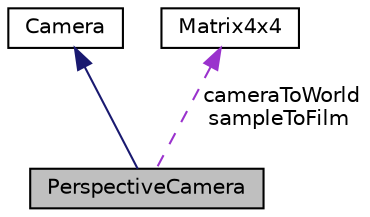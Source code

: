 digraph "PerspectiveCamera"
{
 // LATEX_PDF_SIZE
  edge [fontname="Helvetica",fontsize="10",labelfontname="Helvetica",labelfontsize="10"];
  node [fontname="Helvetica",fontsize="10",shape="box"];
  Node1 [label="PerspectiveCamera",height=0.2,width=0.4,color="black", fillcolor="grey75", style="filled", fontcolor="black",tooltip="Base class for all perspective camera."];
  Node2 -> Node1 [dir="back",color="midnightblue",fontsize="10",style="solid"];
  Node2 [label="Camera",height=0.2,width=0.4,color="black", fillcolor="white", style="filled",URL="$class_camera.html",tooltip="Base class for all camera."];
  Node3 -> Node1 [dir="back",color="darkorchid3",fontsize="10",style="dashed",label=" cameraToWorld\nsampleToFilm" ];
  Node3 [label="Matrix4x4",height=0.2,width=0.4,color="black", fillcolor="white", style="filled",URL="$class_matrix4x4.html",tooltip="a simple wrap of Eigen Matrix 4x4."];
}

